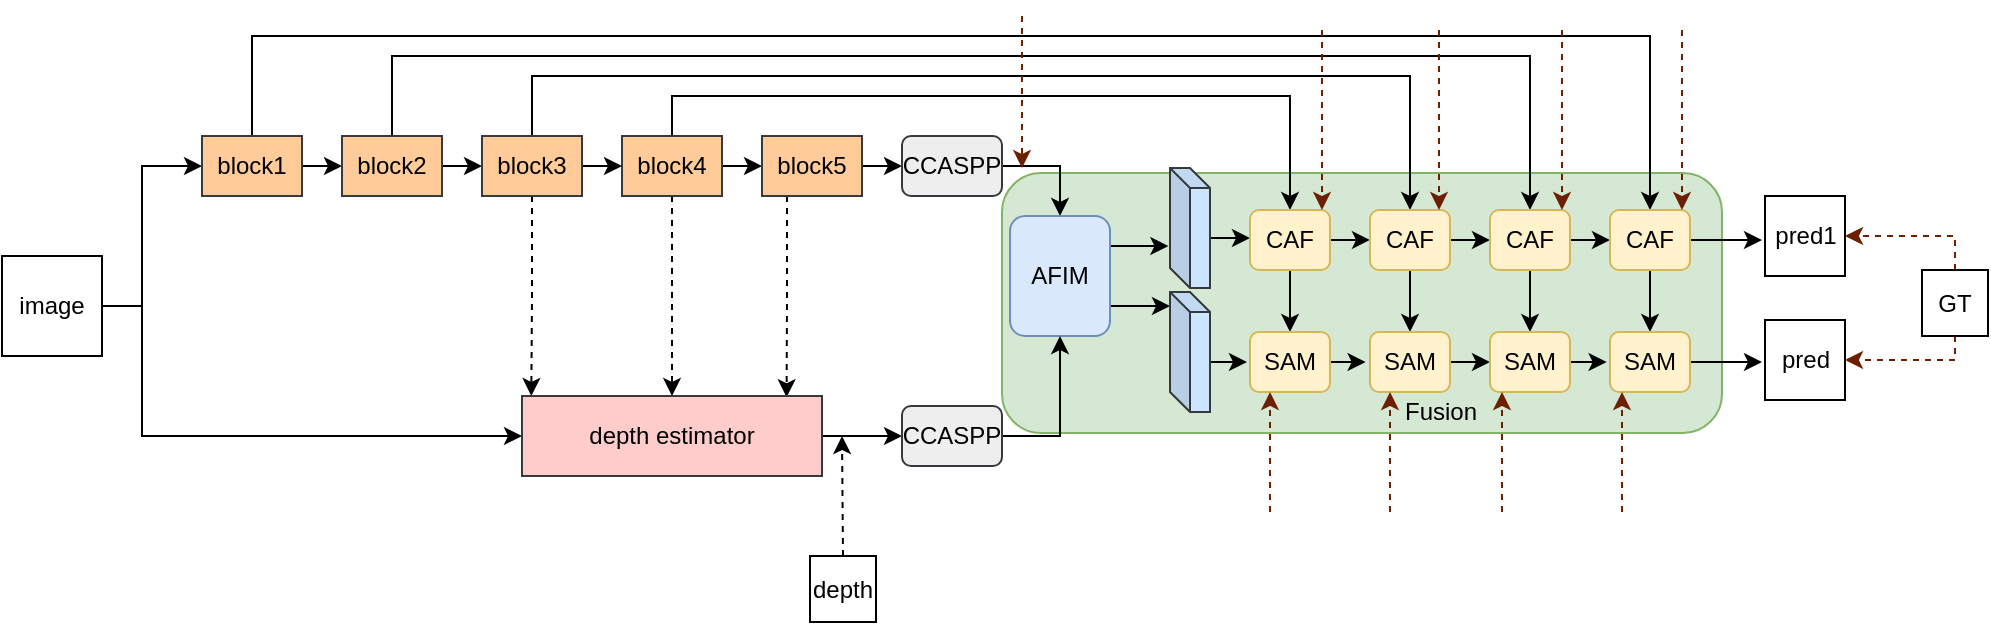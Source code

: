 <mxfile version="15.5.9" type="github">
  <diagram id="obGKas4CIWTkcoB3YOjj" name="Page-1">
    <mxGraphModel dx="1378" dy="720" grid="1" gridSize="10" guides="1" tooltips="1" connect="1" arrows="1" fold="1" page="1" pageScale="1" pageWidth="1200" pageHeight="550" math="0" shadow="0">
      <root>
        <mxCell id="0" />
        <mxCell id="1" parent="0" />
        <mxCell id="1pey4tPGvgQZIOhasEPy-72" value="" style="rounded=1;whiteSpace=wrap;html=1;fillColor=#d5e8d4;strokeColor=#82b366;" parent="1" vertex="1">
          <mxGeometry x="530" y="198.5" width="360" height="130" as="geometry" />
        </mxCell>
        <mxCell id="1pey4tPGvgQZIOhasEPy-9" style="edgeStyle=orthogonalEdgeStyle;rounded=0;orthogonalLoop=1;jettySize=auto;html=1;exitX=1;exitY=0.5;exitDx=0;exitDy=0;entryX=0;entryY=0.5;entryDx=0;entryDy=0;" parent="1" source="1pey4tPGvgQZIOhasEPy-1" target="1pey4tPGvgQZIOhasEPy-7" edge="1">
          <mxGeometry relative="1" as="geometry">
            <Array as="points">
              <mxPoint x="100" y="265" />
              <mxPoint x="100" y="330" />
            </Array>
          </mxGeometry>
        </mxCell>
        <mxCell id="1pey4tPGvgQZIOhasEPy-10" style="edgeStyle=orthogonalEdgeStyle;rounded=0;orthogonalLoop=1;jettySize=auto;html=1;exitX=1;exitY=0.5;exitDx=0;exitDy=0;entryX=0;entryY=0.5;entryDx=0;entryDy=0;" parent="1" source="1pey4tPGvgQZIOhasEPy-1" target="1pey4tPGvgQZIOhasEPy-2" edge="1">
          <mxGeometry relative="1" as="geometry">
            <Array as="points">
              <mxPoint x="100" y="265" />
              <mxPoint x="100" y="195" />
            </Array>
          </mxGeometry>
        </mxCell>
        <mxCell id="1pey4tPGvgQZIOhasEPy-1" value="image" style="whiteSpace=wrap;html=1;aspect=fixed;" parent="1" vertex="1">
          <mxGeometry x="30" y="240" width="50" height="50" as="geometry" />
        </mxCell>
        <mxCell id="1pey4tPGvgQZIOhasEPy-11" style="edgeStyle=orthogonalEdgeStyle;rounded=0;orthogonalLoop=1;jettySize=auto;html=1;exitX=1;exitY=0.5;exitDx=0;exitDy=0;entryX=0;entryY=0.5;entryDx=0;entryDy=0;" parent="1" source="1pey4tPGvgQZIOhasEPy-2" target="1pey4tPGvgQZIOhasEPy-3" edge="1">
          <mxGeometry relative="1" as="geometry" />
        </mxCell>
        <mxCell id="1pey4tPGvgQZIOhasEPy-71" style="edgeStyle=orthogonalEdgeStyle;rounded=0;orthogonalLoop=1;jettySize=auto;html=1;exitX=0.5;exitY=0;exitDx=0;exitDy=0;entryX=0.5;entryY=0;entryDx=0;entryDy=0;" parent="1" source="1pey4tPGvgQZIOhasEPy-2" target="1pey4tPGvgQZIOhasEPy-38" edge="1">
          <mxGeometry relative="1" as="geometry">
            <Array as="points">
              <mxPoint x="155" y="130" />
              <mxPoint x="854" y="130" />
            </Array>
          </mxGeometry>
        </mxCell>
        <mxCell id="1pey4tPGvgQZIOhasEPy-2" value="block1" style="rounded=0;whiteSpace=wrap;html=1;fillColor=#ffcc99;strokeColor=#36393d;" parent="1" vertex="1">
          <mxGeometry x="130" y="180" width="50" height="30" as="geometry" />
        </mxCell>
        <mxCell id="1pey4tPGvgQZIOhasEPy-12" style="edgeStyle=orthogonalEdgeStyle;rounded=0;orthogonalLoop=1;jettySize=auto;html=1;exitX=1;exitY=0.5;exitDx=0;exitDy=0;entryX=0;entryY=0.5;entryDx=0;entryDy=0;" parent="1" source="1pey4tPGvgQZIOhasEPy-3" target="1pey4tPGvgQZIOhasEPy-5" edge="1">
          <mxGeometry relative="1" as="geometry" />
        </mxCell>
        <mxCell id="1pey4tPGvgQZIOhasEPy-70" style="edgeStyle=orthogonalEdgeStyle;rounded=0;orthogonalLoop=1;jettySize=auto;html=1;exitX=0.5;exitY=0;exitDx=0;exitDy=0;entryX=0.5;entryY=0;entryDx=0;entryDy=0;" parent="1" source="1pey4tPGvgQZIOhasEPy-3" target="1pey4tPGvgQZIOhasEPy-35" edge="1">
          <mxGeometry relative="1" as="geometry">
            <Array as="points">
              <mxPoint x="225" y="140" />
              <mxPoint x="794" y="140" />
            </Array>
          </mxGeometry>
        </mxCell>
        <mxCell id="1pey4tPGvgQZIOhasEPy-3" value="&lt;font face=&quot;helvetica&quot;&gt;block2&lt;/font&gt;" style="rounded=0;whiteSpace=wrap;html=1;fillColor=#ffcc99;strokeColor=#36393d;" parent="1" vertex="1">
          <mxGeometry x="200" y="180" width="50" height="30" as="geometry" />
        </mxCell>
        <mxCell id="1pey4tPGvgQZIOhasEPy-14" style="edgeStyle=orthogonalEdgeStyle;rounded=0;orthogonalLoop=1;jettySize=auto;html=1;exitX=1;exitY=0.5;exitDx=0;exitDy=0;entryX=0;entryY=0.5;entryDx=0;entryDy=0;" parent="1" source="1pey4tPGvgQZIOhasEPy-4" target="1pey4tPGvgQZIOhasEPy-6" edge="1">
          <mxGeometry relative="1" as="geometry" />
        </mxCell>
        <mxCell id="1pey4tPGvgQZIOhasEPy-16" style="edgeStyle=orthogonalEdgeStyle;rounded=0;orthogonalLoop=1;jettySize=auto;html=1;exitX=0.5;exitY=1;exitDx=0;exitDy=0;entryX=0.5;entryY=0;entryDx=0;entryDy=0;dashed=1;" parent="1" source="1pey4tPGvgQZIOhasEPy-4" target="1pey4tPGvgQZIOhasEPy-7" edge="1">
          <mxGeometry relative="1" as="geometry" />
        </mxCell>
        <mxCell id="1pey4tPGvgQZIOhasEPy-31" style="edgeStyle=orthogonalEdgeStyle;rounded=0;orthogonalLoop=1;jettySize=auto;html=1;exitX=0.5;exitY=0;exitDx=0;exitDy=0;entryX=0.5;entryY=0;entryDx=0;entryDy=0;" parent="1" source="1pey4tPGvgQZIOhasEPy-4" target="1pey4tPGvgQZIOhasEPy-28" edge="1">
          <mxGeometry relative="1" as="geometry" />
        </mxCell>
        <mxCell id="1pey4tPGvgQZIOhasEPy-4" value="block4" style="rounded=0;whiteSpace=wrap;html=1;fillColor=#ffcc99;strokeColor=#36393d;" parent="1" vertex="1">
          <mxGeometry x="340" y="180" width="50" height="30" as="geometry" />
        </mxCell>
        <mxCell id="1pey4tPGvgQZIOhasEPy-13" style="edgeStyle=orthogonalEdgeStyle;rounded=0;orthogonalLoop=1;jettySize=auto;html=1;exitX=1;exitY=0.5;exitDx=0;exitDy=0;entryX=0;entryY=0.5;entryDx=0;entryDy=0;" parent="1" source="1pey4tPGvgQZIOhasEPy-5" target="1pey4tPGvgQZIOhasEPy-4" edge="1">
          <mxGeometry relative="1" as="geometry" />
        </mxCell>
        <mxCell id="1pey4tPGvgQZIOhasEPy-15" style="edgeStyle=orthogonalEdgeStyle;rounded=0;orthogonalLoop=1;jettySize=auto;html=1;exitX=0.5;exitY=1;exitDx=0;exitDy=0;entryX=0.031;entryY=0;entryDx=0;entryDy=0;entryPerimeter=0;dashed=1;" parent="1" source="1pey4tPGvgQZIOhasEPy-5" target="1pey4tPGvgQZIOhasEPy-7" edge="1">
          <mxGeometry relative="1" as="geometry" />
        </mxCell>
        <mxCell id="1pey4tPGvgQZIOhasEPy-69" style="edgeStyle=orthogonalEdgeStyle;rounded=0;orthogonalLoop=1;jettySize=auto;html=1;exitX=0.5;exitY=0;exitDx=0;exitDy=0;entryX=0.5;entryY=0;entryDx=0;entryDy=0;" parent="1" source="1pey4tPGvgQZIOhasEPy-5" target="1pey4tPGvgQZIOhasEPy-33" edge="1">
          <mxGeometry relative="1" as="geometry">
            <Array as="points">
              <mxPoint x="295" y="150" />
              <mxPoint x="734" y="150" />
            </Array>
          </mxGeometry>
        </mxCell>
        <mxCell id="1pey4tPGvgQZIOhasEPy-5" value="block3" style="rounded=0;whiteSpace=wrap;html=1;fillColor=#ffcc99;strokeColor=#36393d;" parent="1" vertex="1">
          <mxGeometry x="270" y="180" width="50" height="30" as="geometry" />
        </mxCell>
        <mxCell id="1pey4tPGvgQZIOhasEPy-17" style="edgeStyle=orthogonalEdgeStyle;rounded=0;orthogonalLoop=1;jettySize=auto;html=1;exitX=0.25;exitY=1;exitDx=0;exitDy=0;entryX=0.882;entryY=0.015;entryDx=0;entryDy=0;entryPerimeter=0;dashed=1;" parent="1" source="1pey4tPGvgQZIOhasEPy-6" target="1pey4tPGvgQZIOhasEPy-7" edge="1">
          <mxGeometry relative="1" as="geometry" />
        </mxCell>
        <mxCell id="1pey4tPGvgQZIOhasEPy-19" style="edgeStyle=orthogonalEdgeStyle;rounded=0;orthogonalLoop=1;jettySize=auto;html=1;entryX=0.5;entryY=0;entryDx=0;entryDy=0;exitX=1;exitY=0.5;exitDx=0;exitDy=0;" parent="1" source="1pey4tPGvgQZIOhasEPy-67" target="1pey4tPGvgQZIOhasEPy-18" edge="1">
          <mxGeometry relative="1" as="geometry">
            <mxPoint x="544" y="195" as="sourcePoint" />
          </mxGeometry>
        </mxCell>
        <mxCell id="1pey4tPGvgQZIOhasEPy-68" style="edgeStyle=orthogonalEdgeStyle;rounded=0;orthogonalLoop=1;jettySize=auto;html=1;exitX=1;exitY=0.5;exitDx=0;exitDy=0;entryX=0;entryY=0.5;entryDx=0;entryDy=0;" parent="1" source="1pey4tPGvgQZIOhasEPy-6" target="1pey4tPGvgQZIOhasEPy-67" edge="1">
          <mxGeometry relative="1" as="geometry" />
        </mxCell>
        <mxCell id="1pey4tPGvgQZIOhasEPy-6" value="block5" style="rounded=0;whiteSpace=wrap;html=1;fillColor=#ffcc99;strokeColor=#36393d;" parent="1" vertex="1">
          <mxGeometry x="410" y="180" width="50" height="30" as="geometry" />
        </mxCell>
        <mxCell id="gqRf2WmWB96eepjZ8OcV-76" style="edgeStyle=orthogonalEdgeStyle;rounded=0;orthogonalLoop=1;jettySize=auto;html=1;exitX=1;exitY=0.5;exitDx=0;exitDy=0;entryX=0;entryY=0.5;entryDx=0;entryDy=0;" edge="1" parent="1" source="1pey4tPGvgQZIOhasEPy-7" target="gqRf2WmWB96eepjZ8OcV-75">
          <mxGeometry relative="1" as="geometry" />
        </mxCell>
        <mxCell id="1pey4tPGvgQZIOhasEPy-7" value="depth estimator" style="rounded=0;whiteSpace=wrap;html=1;fillColor=#ffcccc;strokeColor=#36393d;" parent="1" vertex="1">
          <mxGeometry x="290" y="310" width="150" height="40" as="geometry" />
        </mxCell>
        <mxCell id="1pey4tPGvgQZIOhasEPy-25" style="edgeStyle=orthogonalEdgeStyle;rounded=0;orthogonalLoop=1;jettySize=auto;html=1;exitX=1;exitY=0.25;exitDx=0;exitDy=0;entryX=-0.041;entryY=0.634;entryDx=0;entryDy=0;entryPerimeter=0;" parent="1" source="1pey4tPGvgQZIOhasEPy-18" target="1pey4tPGvgQZIOhasEPy-21" edge="1">
          <mxGeometry relative="1" as="geometry" />
        </mxCell>
        <mxCell id="1pey4tPGvgQZIOhasEPy-27" style="edgeStyle=orthogonalEdgeStyle;rounded=0;orthogonalLoop=1;jettySize=auto;html=1;exitX=1;exitY=0.75;exitDx=0;exitDy=0;entryX=0;entryY=0.118;entryDx=0;entryDy=0;entryPerimeter=0;" parent="1" source="1pey4tPGvgQZIOhasEPy-18" target="1pey4tPGvgQZIOhasEPy-22" edge="1">
          <mxGeometry relative="1" as="geometry" />
        </mxCell>
        <mxCell id="1pey4tPGvgQZIOhasEPy-18" value="AFIM" style="rounded=1;whiteSpace=wrap;html=1;fillColor=#dae8fc;strokeColor=#6c8ebf;" parent="1" vertex="1">
          <mxGeometry x="534" y="220" width="50" height="60" as="geometry" />
        </mxCell>
        <mxCell id="1pey4tPGvgQZIOhasEPy-29" style="edgeStyle=orthogonalEdgeStyle;rounded=0;orthogonalLoop=1;jettySize=auto;html=1;exitX=0;exitY=0;exitDx=20;exitDy=35;exitPerimeter=0;" parent="1" source="1pey4tPGvgQZIOhasEPy-21" edge="1">
          <mxGeometry relative="1" as="geometry">
            <mxPoint x="654" y="231.276" as="targetPoint" />
          </mxGeometry>
        </mxCell>
        <mxCell id="1pey4tPGvgQZIOhasEPy-21" value="" style="shape=cube;whiteSpace=wrap;html=1;boundedLbl=1;backgroundOutline=1;darkOpacity=0.05;darkOpacity2=0.1;size=10;fillColor=#cce5ff;strokeColor=#36393d;" parent="1" vertex="1">
          <mxGeometry x="614" y="196" width="20" height="60" as="geometry" />
        </mxCell>
        <mxCell id="1pey4tPGvgQZIOhasEPy-50" style="edgeStyle=orthogonalEdgeStyle;rounded=0;orthogonalLoop=1;jettySize=auto;html=1;exitX=0;exitY=0;exitDx=20;exitDy=35;exitPerimeter=0;entryX=-0.037;entryY=0.477;entryDx=0;entryDy=0;entryPerimeter=0;" parent="1" source="1pey4tPGvgQZIOhasEPy-22" target="1pey4tPGvgQZIOhasEPy-41" edge="1">
          <mxGeometry relative="1" as="geometry" />
        </mxCell>
        <mxCell id="1pey4tPGvgQZIOhasEPy-22" value="" style="shape=cube;whiteSpace=wrap;html=1;boundedLbl=1;backgroundOutline=1;darkOpacity=0.05;darkOpacity2=0.1;size=10;fillColor=#cce5ff;strokeColor=#36393d;" parent="1" vertex="1">
          <mxGeometry x="614" y="258" width="20" height="60" as="geometry" />
        </mxCell>
        <mxCell id="1pey4tPGvgQZIOhasEPy-32" style="edgeStyle=orthogonalEdgeStyle;rounded=0;orthogonalLoop=1;jettySize=auto;html=1;exitX=1;exitY=0.5;exitDx=0;exitDy=0;" parent="1" source="1pey4tPGvgQZIOhasEPy-28" edge="1">
          <mxGeometry relative="1" as="geometry">
            <mxPoint x="714" y="231.966" as="targetPoint" />
          </mxGeometry>
        </mxCell>
        <mxCell id="1pey4tPGvgQZIOhasEPy-54" style="edgeStyle=orthogonalEdgeStyle;rounded=0;orthogonalLoop=1;jettySize=auto;html=1;exitX=0.5;exitY=1;exitDx=0;exitDy=0;entryX=0.5;entryY=0;entryDx=0;entryDy=0;" parent="1" source="1pey4tPGvgQZIOhasEPy-28" target="1pey4tPGvgQZIOhasEPy-41" edge="1">
          <mxGeometry relative="1" as="geometry" />
        </mxCell>
        <mxCell id="1pey4tPGvgQZIOhasEPy-28" value="CAF" style="rounded=1;whiteSpace=wrap;html=1;fillColor=#fff2cc;strokeColor=#d6b656;" parent="1" vertex="1">
          <mxGeometry x="654" y="217" width="40" height="30" as="geometry" />
        </mxCell>
        <mxCell id="1pey4tPGvgQZIOhasEPy-36" style="edgeStyle=orthogonalEdgeStyle;rounded=0;orthogonalLoop=1;jettySize=auto;html=1;exitX=1;exitY=0.5;exitDx=0;exitDy=0;entryX=0;entryY=0.5;entryDx=0;entryDy=0;" parent="1" source="1pey4tPGvgQZIOhasEPy-33" target="1pey4tPGvgQZIOhasEPy-35" edge="1">
          <mxGeometry relative="1" as="geometry" />
        </mxCell>
        <mxCell id="1pey4tPGvgQZIOhasEPy-55" style="edgeStyle=orthogonalEdgeStyle;rounded=0;orthogonalLoop=1;jettySize=auto;html=1;exitX=0.5;exitY=1;exitDx=0;exitDy=0;entryX=0.5;entryY=0;entryDx=0;entryDy=0;" parent="1" source="1pey4tPGvgQZIOhasEPy-33" target="1pey4tPGvgQZIOhasEPy-42" edge="1">
          <mxGeometry relative="1" as="geometry" />
        </mxCell>
        <mxCell id="1pey4tPGvgQZIOhasEPy-33" value="&lt;span&gt;CAF&lt;/span&gt;" style="rounded=1;whiteSpace=wrap;html=1;fillColor=#fff2cc;strokeColor=#d6b656;" parent="1" vertex="1">
          <mxGeometry x="714" y="217" width="40" height="30" as="geometry" />
        </mxCell>
        <mxCell id="1pey4tPGvgQZIOhasEPy-39" style="edgeStyle=orthogonalEdgeStyle;rounded=0;orthogonalLoop=1;jettySize=auto;html=1;exitX=1;exitY=0.5;exitDx=0;exitDy=0;entryX=0;entryY=0.5;entryDx=0;entryDy=0;" parent="1" source="1pey4tPGvgQZIOhasEPy-35" target="1pey4tPGvgQZIOhasEPy-38" edge="1">
          <mxGeometry relative="1" as="geometry" />
        </mxCell>
        <mxCell id="1pey4tPGvgQZIOhasEPy-56" style="edgeStyle=orthogonalEdgeStyle;rounded=0;orthogonalLoop=1;jettySize=auto;html=1;exitX=0.5;exitY=1;exitDx=0;exitDy=0;entryX=0.5;entryY=0;entryDx=0;entryDy=0;" parent="1" source="1pey4tPGvgQZIOhasEPy-35" target="1pey4tPGvgQZIOhasEPy-44" edge="1">
          <mxGeometry relative="1" as="geometry" />
        </mxCell>
        <mxCell id="1pey4tPGvgQZIOhasEPy-35" value="CAF" style="rounded=1;whiteSpace=wrap;html=1;fillColor=#fff2cc;strokeColor=#d6b656;" parent="1" vertex="1">
          <mxGeometry x="774" y="217" width="40" height="30" as="geometry" />
        </mxCell>
        <mxCell id="1pey4tPGvgQZIOhasEPy-57" style="edgeStyle=orthogonalEdgeStyle;rounded=0;orthogonalLoop=1;jettySize=auto;html=1;exitX=0.5;exitY=1;exitDx=0;exitDy=0;entryX=0.5;entryY=0;entryDx=0;entryDy=0;" parent="1" source="1pey4tPGvgQZIOhasEPy-38" target="1pey4tPGvgQZIOhasEPy-43" edge="1">
          <mxGeometry relative="1" as="geometry" />
        </mxCell>
        <mxCell id="1pey4tPGvgQZIOhasEPy-77" style="edgeStyle=orthogonalEdgeStyle;rounded=0;orthogonalLoop=1;jettySize=auto;html=1;exitX=1;exitY=0.5;exitDx=0;exitDy=0;" parent="1" source="1pey4tPGvgQZIOhasEPy-38" edge="1">
          <mxGeometry relative="1" as="geometry">
            <mxPoint x="910" y="231.667" as="targetPoint" />
          </mxGeometry>
        </mxCell>
        <mxCell id="1pey4tPGvgQZIOhasEPy-38" value="&lt;span&gt;CAF&lt;/span&gt;" style="rounded=1;whiteSpace=wrap;html=1;fillColor=#fff2cc;strokeColor=#d6b656;" parent="1" vertex="1">
          <mxGeometry x="834" y="217" width="40" height="30" as="geometry" />
        </mxCell>
        <mxCell id="1pey4tPGvgQZIOhasEPy-51" style="edgeStyle=orthogonalEdgeStyle;rounded=0;orthogonalLoop=1;jettySize=auto;html=1;exitX=1;exitY=0.5;exitDx=0;exitDy=0;entryX=-0.054;entryY=0.484;entryDx=0;entryDy=0;entryPerimeter=0;" parent="1" source="1pey4tPGvgQZIOhasEPy-41" target="1pey4tPGvgQZIOhasEPy-42" edge="1">
          <mxGeometry relative="1" as="geometry" />
        </mxCell>
        <mxCell id="1pey4tPGvgQZIOhasEPy-41" value="SAM" style="rounded=1;whiteSpace=wrap;html=1;fillColor=#fff2cc;strokeColor=#d6b656;" parent="1" vertex="1">
          <mxGeometry x="654" y="278" width="40" height="30" as="geometry" />
        </mxCell>
        <mxCell id="1pey4tPGvgQZIOhasEPy-52" style="edgeStyle=orthogonalEdgeStyle;rounded=0;orthogonalLoop=1;jettySize=auto;html=1;exitX=1;exitY=0.5;exitDx=0;exitDy=0;entryX=0;entryY=0.5;entryDx=0;entryDy=0;" parent="1" source="1pey4tPGvgQZIOhasEPy-42" target="1pey4tPGvgQZIOhasEPy-44" edge="1">
          <mxGeometry relative="1" as="geometry" />
        </mxCell>
        <mxCell id="1pey4tPGvgQZIOhasEPy-42" value="&lt;span&gt;SAM&lt;/span&gt;" style="rounded=1;whiteSpace=wrap;html=1;fillColor=#fff2cc;strokeColor=#d6b656;" parent="1" vertex="1">
          <mxGeometry x="714" y="278" width="40" height="30" as="geometry" />
        </mxCell>
        <mxCell id="1pey4tPGvgQZIOhasEPy-79" style="edgeStyle=orthogonalEdgeStyle;rounded=0;orthogonalLoop=1;jettySize=auto;html=1;exitX=1;exitY=0.5;exitDx=0;exitDy=0;" parent="1" source="1pey4tPGvgQZIOhasEPy-43" edge="1">
          <mxGeometry relative="1" as="geometry">
            <mxPoint x="910" y="293" as="targetPoint" />
          </mxGeometry>
        </mxCell>
        <mxCell id="1pey4tPGvgQZIOhasEPy-43" value="&lt;span&gt;SAM&lt;/span&gt;" style="rounded=1;whiteSpace=wrap;html=1;fillColor=#fff2cc;strokeColor=#d6b656;" parent="1" vertex="1">
          <mxGeometry x="834" y="278" width="40" height="30" as="geometry" />
        </mxCell>
        <mxCell id="1pey4tPGvgQZIOhasEPy-53" style="edgeStyle=orthogonalEdgeStyle;rounded=0;orthogonalLoop=1;jettySize=auto;html=1;exitX=1;exitY=0.5;exitDx=0;exitDy=0;entryX=-0.042;entryY=0.5;entryDx=0;entryDy=0;entryPerimeter=0;" parent="1" source="1pey4tPGvgQZIOhasEPy-44" target="1pey4tPGvgQZIOhasEPy-43" edge="1">
          <mxGeometry relative="1" as="geometry" />
        </mxCell>
        <mxCell id="1pey4tPGvgQZIOhasEPy-44" value="&lt;span&gt;SAM&lt;/span&gt;" style="rounded=1;whiteSpace=wrap;html=1;fillColor=#fff2cc;strokeColor=#d6b656;" parent="1" vertex="1">
          <mxGeometry x="774" y="278" width="40" height="30" as="geometry" />
        </mxCell>
        <mxCell id="1pey4tPGvgQZIOhasEPy-82" style="edgeStyle=orthogonalEdgeStyle;rounded=0;orthogonalLoop=1;jettySize=auto;html=1;exitX=0.5;exitY=1;exitDx=0;exitDy=0;entryX=1;entryY=0.5;entryDx=0;entryDy=0;dashed=1;strokeColor=#6D1F00;" parent="1" source="1pey4tPGvgQZIOhasEPy-58" target="1pey4tPGvgQZIOhasEPy-65" edge="1">
          <mxGeometry relative="1" as="geometry">
            <Array as="points">
              <mxPoint x="1007" y="292" />
            </Array>
          </mxGeometry>
        </mxCell>
        <mxCell id="1pey4tPGvgQZIOhasEPy-83" style="edgeStyle=orthogonalEdgeStyle;rounded=0;orthogonalLoop=1;jettySize=auto;html=1;exitX=0.5;exitY=0;exitDx=0;exitDy=0;dashed=1;strokeColor=#6D1F00;" parent="1" source="1pey4tPGvgQZIOhasEPy-58" target="1pey4tPGvgQZIOhasEPy-78" edge="1">
          <mxGeometry relative="1" as="geometry">
            <Array as="points">
              <mxPoint x="1007" y="230" />
            </Array>
          </mxGeometry>
        </mxCell>
        <mxCell id="1pey4tPGvgQZIOhasEPy-58" value="GT" style="whiteSpace=wrap;html=1;aspect=fixed;" parent="1" vertex="1">
          <mxGeometry x="990" y="247" width="33" height="33" as="geometry" />
        </mxCell>
        <mxCell id="1pey4tPGvgQZIOhasEPy-63" style="edgeStyle=orthogonalEdgeStyle;rounded=0;orthogonalLoop=1;jettySize=auto;html=1;exitX=0.5;exitY=0;exitDx=0;exitDy=0;dashed=1;" parent="1" source="1pey4tPGvgQZIOhasEPy-62" edge="1">
          <mxGeometry relative="1" as="geometry">
            <mxPoint x="450" y="330" as="targetPoint" />
          </mxGeometry>
        </mxCell>
        <mxCell id="1pey4tPGvgQZIOhasEPy-62" value="depth" style="whiteSpace=wrap;html=1;aspect=fixed;" parent="1" vertex="1">
          <mxGeometry x="434" y="390" width="33" height="33" as="geometry" />
        </mxCell>
        <mxCell id="1pey4tPGvgQZIOhasEPy-65" value="pred" style="whiteSpace=wrap;html=1;aspect=fixed;" parent="1" vertex="1">
          <mxGeometry x="911.5" y="272" width="40" height="40" as="geometry" />
        </mxCell>
        <mxCell id="1pey4tPGvgQZIOhasEPy-67" value="CCASPP" style="rounded=1;whiteSpace=wrap;html=1;fillColor=#eeeeee;strokeColor=#36393d;" parent="1" vertex="1">
          <mxGeometry x="480" y="180" width="50" height="30" as="geometry" />
        </mxCell>
        <mxCell id="1pey4tPGvgQZIOhasEPy-78" value="pred1" style="whiteSpace=wrap;html=1;aspect=fixed;" parent="1" vertex="1">
          <mxGeometry x="911.5" y="210" width="40" height="40" as="geometry" />
        </mxCell>
        <mxCell id="gqRf2WmWB96eepjZ8OcV-77" style="edgeStyle=orthogonalEdgeStyle;rounded=0;orthogonalLoop=1;jettySize=auto;html=1;exitX=1;exitY=0.5;exitDx=0;exitDy=0;entryX=0.5;entryY=1;entryDx=0;entryDy=0;" edge="1" parent="1" source="gqRf2WmWB96eepjZ8OcV-75" target="1pey4tPGvgQZIOhasEPy-18">
          <mxGeometry relative="1" as="geometry" />
        </mxCell>
        <mxCell id="gqRf2WmWB96eepjZ8OcV-75" value="CCASPP" style="rounded=1;whiteSpace=wrap;html=1;fillColor=#eeeeee;strokeColor=#36393d;" vertex="1" parent="1">
          <mxGeometry x="480" y="315" width="50" height="30" as="geometry" />
        </mxCell>
        <mxCell id="gqRf2WmWB96eepjZ8OcV-78" value="Fusion" style="text;html=1;resizable=0;autosize=1;align=center;verticalAlign=middle;points=[];fillColor=none;strokeColor=none;rounded=0;" vertex="1" parent="1">
          <mxGeometry x="724" y="308" width="50" height="20" as="geometry" />
        </mxCell>
        <mxCell id="gqRf2WmWB96eepjZ8OcV-86" value="" style="endArrow=classic;html=1;rounded=0;dashed=1;strokeColor=#6D1F00;" edge="1" parent="1">
          <mxGeometry width="50" height="50" relative="1" as="geometry">
            <mxPoint x="690" y="127" as="sourcePoint" />
            <mxPoint x="690" y="217" as="targetPoint" />
          </mxGeometry>
        </mxCell>
        <mxCell id="gqRf2WmWB96eepjZ8OcV-87" value="" style="endArrow=classic;html=1;rounded=0;dashed=1;strokeColor=#6D1F00;" edge="1" parent="1">
          <mxGeometry width="50" height="50" relative="1" as="geometry">
            <mxPoint x="748.5" y="127" as="sourcePoint" />
            <mxPoint x="748.5" y="217" as="targetPoint" />
          </mxGeometry>
        </mxCell>
        <mxCell id="gqRf2WmWB96eepjZ8OcV-88" value="" style="endArrow=classic;html=1;rounded=0;dashed=1;strokeColor=#6D1F00;" edge="1" parent="1">
          <mxGeometry width="50" height="50" relative="1" as="geometry">
            <mxPoint x="810" y="127" as="sourcePoint" />
            <mxPoint x="810" y="217" as="targetPoint" />
          </mxGeometry>
        </mxCell>
        <mxCell id="gqRf2WmWB96eepjZ8OcV-89" value="" style="endArrow=classic;html=1;rounded=0;dashed=1;strokeColor=#6D1F00;" edge="1" parent="1">
          <mxGeometry width="50" height="50" relative="1" as="geometry">
            <mxPoint x="870" y="127" as="sourcePoint" />
            <mxPoint x="870" y="217" as="targetPoint" />
          </mxGeometry>
        </mxCell>
        <mxCell id="gqRf2WmWB96eepjZ8OcV-90" value="" style="endArrow=classic;html=1;rounded=0;dashed=1;strokeColor=#6D1F00;entryX=0.25;entryY=1;entryDx=0;entryDy=0;" edge="1" parent="1" target="1pey4tPGvgQZIOhasEPy-41">
          <mxGeometry width="50" height="50" relative="1" as="geometry">
            <mxPoint x="664" y="368" as="sourcePoint" />
            <mxPoint x="704" y="318" as="targetPoint" />
          </mxGeometry>
        </mxCell>
        <mxCell id="gqRf2WmWB96eepjZ8OcV-91" value="" style="endArrow=classic;html=1;rounded=0;dashed=1;strokeColor=#6D1F00;entryX=0.75;entryY=1;entryDx=0;entryDy=0;" edge="1" parent="1">
          <mxGeometry width="50" height="50" relative="1" as="geometry">
            <mxPoint x="724" y="368" as="sourcePoint" />
            <mxPoint x="724" y="308" as="targetPoint" />
          </mxGeometry>
        </mxCell>
        <mxCell id="gqRf2WmWB96eepjZ8OcV-92" value="" style="endArrow=classic;html=1;rounded=0;dashed=1;strokeColor=#6D1F00;entryX=0.75;entryY=1;entryDx=0;entryDy=0;" edge="1" parent="1">
          <mxGeometry width="50" height="50" relative="1" as="geometry">
            <mxPoint x="780" y="368" as="sourcePoint" />
            <mxPoint x="780" y="308" as="targetPoint" />
          </mxGeometry>
        </mxCell>
        <mxCell id="gqRf2WmWB96eepjZ8OcV-93" value="" style="endArrow=classic;html=1;rounded=0;dashed=1;strokeColor=#6D1F00;entryX=0.75;entryY=1;entryDx=0;entryDy=0;" edge="1" parent="1">
          <mxGeometry width="50" height="50" relative="1" as="geometry">
            <mxPoint x="840" y="368" as="sourcePoint" />
            <mxPoint x="840" y="308" as="targetPoint" />
          </mxGeometry>
        </mxCell>
        <mxCell id="gqRf2WmWB96eepjZ8OcV-94" value="" style="endArrow=classic;html=1;rounded=0;dashed=1;strokeColor=#6D1F00;" edge="1" parent="1">
          <mxGeometry width="50" height="50" relative="1" as="geometry">
            <mxPoint x="540" y="120" as="sourcePoint" />
            <mxPoint x="540" y="196" as="targetPoint" />
          </mxGeometry>
        </mxCell>
      </root>
    </mxGraphModel>
  </diagram>
</mxfile>
